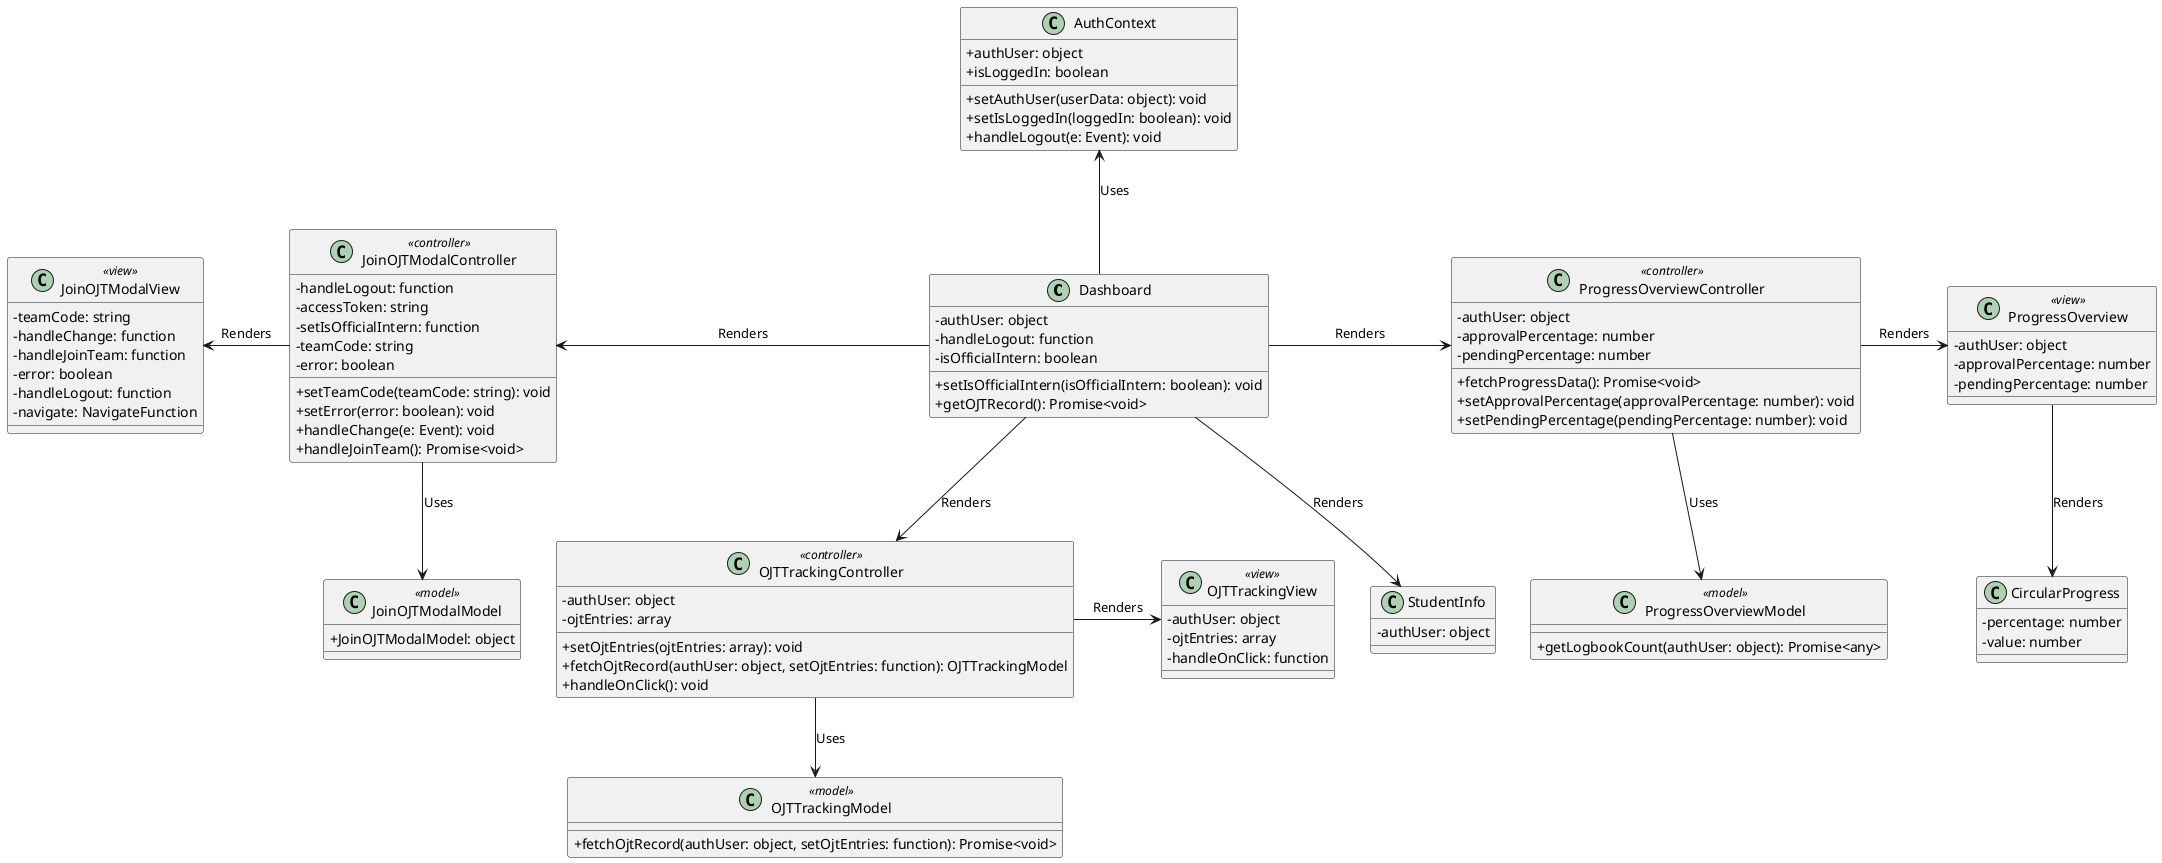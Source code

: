 @startuml dashboard
skinparam classAttributeIconSize 0

class Dashboard {
  - authUser: object
  - handleLogout: function
  - isOfficialIntern: boolean
  + setIsOfficialIntern(isOfficialIntern: boolean): void
  + getOJTRecord(): Promise<void>
}

class StudentInfo {
  - authUser: object
}

class JoinOJTModalController <<controller>> {
  - handleLogout: function
  - accessToken: string
  - setIsOfficialIntern: function
  - teamCode: string
  - error: boolean
  + setTeamCode(teamCode: string): void
  + setError(error: boolean): void
  + handleChange(e: Event): void
  + handleJoinTeam(): Promise<void>
}

class JoinOJTModalModel <<model>> {
  + JoinOJTModalModel: object
}

class JoinOJTModalView <<view>> {
  - teamCode: string
  - handleChange: function
  - handleJoinTeam: function
  - error: boolean
  - handleLogout: function
  -navigate: NavigateFunction
}

class AuthContext {
  + authUser: object
  + isLoggedIn: boolean
  + setAuthUser(userData: object): void
  + setIsLoggedIn(loggedIn: boolean): void
  + handleLogout(e: Event): void
}


Dashboard -up-> AuthContext: Uses
Dashboard -left-> JoinOJTModalController: Renders
Dashboard -down-> StudentInfo: Renders
JoinOJTModalController -down-> JoinOJTModalModel: Uses
JoinOJTModalController -left-> JoinOJTModalView: Renders

class OJTTrackingController <<controller>> {
  - authUser: object
  -ojtEntries: array
  + setOjtEntries(ojtEntries: array): void
  + fetchOjtRecord(authUser: object, setOjtEntries: function): OJTTrackingModel
  + handleOnClick(): void
}

class OJTTrackingModel <<model>> {
  + fetchOjtRecord(authUser: object, setOjtEntries: function): Promise<void>
}

class OJTTrackingView <<view>> {
  - authUser: object
  - ojtEntries: array
  - handleOnClick: function
}


Dashboard -down-> OJTTrackingController: Renders
OJTTrackingController -down-> OJTTrackingModel: Uses
OJTTrackingController -right-> OJTTrackingView: Renders

class ProgressOverviewController <<controller>> {
  - authUser: object
  - approvalPercentage: number
  - pendingPercentage: number
  + fetchProgressData(): Promise<void>
  + setApprovalPercentage(approvalPercentage: number): void
  + setPendingPercentage(pendingPercentage: number): void
}

class ProgressOverviewModel <<model>> {
  + getLogbookCount(authUser: object): Promise<any>
}

class ProgressOverview <<view>> {
  - authUser: object
  - approvalPercentage: number
  - pendingPercentage: number
}

class CircularProgress {
  - percentage: number
  - value: number
}


Dashboard -right-> ProgressOverviewController: Renders
ProgressOverviewController -down-> ProgressOverviewModel: Uses
ProgressOverviewController -right-> ProgressOverview: Renders
ProgressOverview -down-> CircularProgress: Renders
@enduml
